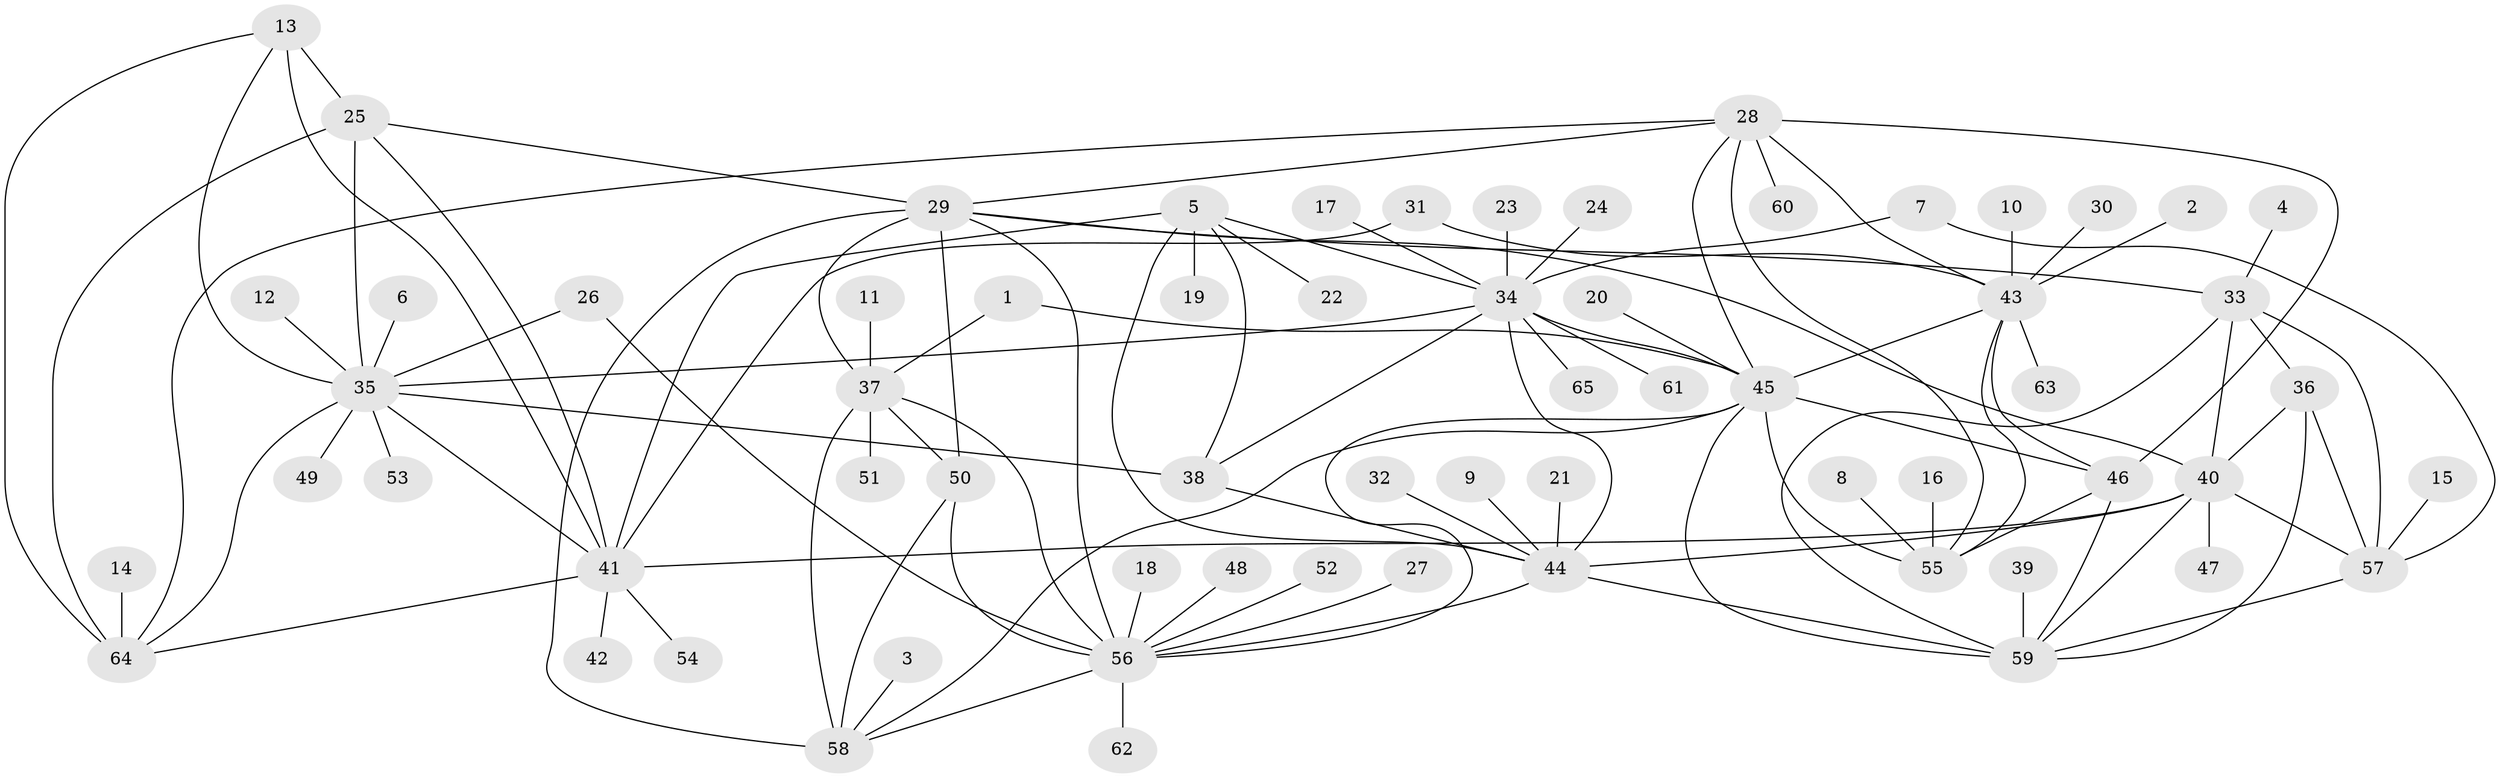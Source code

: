 // original degree distribution, {8: 0.03875968992248062, 7: 0.046511627906976744, 14: 0.015503875968992248, 9: 0.046511627906976744, 11: 0.007751937984496124, 10: 0.015503875968992248, 6: 0.031007751937984496, 12: 0.015503875968992248, 5: 0.007751937984496124, 16: 0.007751937984496124, 1: 0.5736434108527132, 2: 0.17829457364341086, 3: 0.015503875968992248}
// Generated by graph-tools (version 1.1) at 2025/26/03/09/25 03:26:42]
// undirected, 65 vertices, 108 edges
graph export_dot {
graph [start="1"]
  node [color=gray90,style=filled];
  1;
  2;
  3;
  4;
  5;
  6;
  7;
  8;
  9;
  10;
  11;
  12;
  13;
  14;
  15;
  16;
  17;
  18;
  19;
  20;
  21;
  22;
  23;
  24;
  25;
  26;
  27;
  28;
  29;
  30;
  31;
  32;
  33;
  34;
  35;
  36;
  37;
  38;
  39;
  40;
  41;
  42;
  43;
  44;
  45;
  46;
  47;
  48;
  49;
  50;
  51;
  52;
  53;
  54;
  55;
  56;
  57;
  58;
  59;
  60;
  61;
  62;
  63;
  64;
  65;
  1 -- 37 [weight=1.0];
  1 -- 45 [weight=1.0];
  2 -- 43 [weight=1.0];
  3 -- 58 [weight=1.0];
  4 -- 33 [weight=1.0];
  5 -- 19 [weight=1.0];
  5 -- 22 [weight=1.0];
  5 -- 34 [weight=2.0];
  5 -- 38 [weight=2.0];
  5 -- 41 [weight=1.0];
  5 -- 44 [weight=4.0];
  6 -- 35 [weight=1.0];
  7 -- 34 [weight=1.0];
  7 -- 57 [weight=1.0];
  8 -- 55 [weight=1.0];
  9 -- 44 [weight=1.0];
  10 -- 43 [weight=1.0];
  11 -- 37 [weight=1.0];
  12 -- 35 [weight=1.0];
  13 -- 25 [weight=2.0];
  13 -- 35 [weight=1.0];
  13 -- 41 [weight=1.0];
  13 -- 64 [weight=1.0];
  14 -- 64 [weight=1.0];
  15 -- 57 [weight=1.0];
  16 -- 55 [weight=1.0];
  17 -- 34 [weight=1.0];
  18 -- 56 [weight=1.0];
  20 -- 45 [weight=1.0];
  21 -- 44 [weight=1.0];
  23 -- 34 [weight=1.0];
  24 -- 34 [weight=1.0];
  25 -- 29 [weight=1.0];
  25 -- 35 [weight=2.0];
  25 -- 41 [weight=2.0];
  25 -- 64 [weight=2.0];
  26 -- 35 [weight=1.0];
  26 -- 56 [weight=1.0];
  27 -- 56 [weight=1.0];
  28 -- 29 [weight=1.0];
  28 -- 43 [weight=1.0];
  28 -- 45 [weight=1.0];
  28 -- 46 [weight=2.0];
  28 -- 55 [weight=1.0];
  28 -- 60 [weight=1.0];
  28 -- 64 [weight=1.0];
  29 -- 33 [weight=1.0];
  29 -- 37 [weight=2.0];
  29 -- 40 [weight=1.0];
  29 -- 50 [weight=2.0];
  29 -- 56 [weight=2.0];
  29 -- 58 [weight=2.0];
  30 -- 43 [weight=1.0];
  31 -- 41 [weight=1.0];
  31 -- 43 [weight=1.0];
  32 -- 44 [weight=1.0];
  33 -- 36 [weight=2.0];
  33 -- 40 [weight=2.0];
  33 -- 57 [weight=2.0];
  33 -- 59 [weight=2.0];
  34 -- 35 [weight=1.0];
  34 -- 38 [weight=1.0];
  34 -- 44 [weight=2.0];
  34 -- 45 [weight=1.0];
  34 -- 61 [weight=1.0];
  34 -- 65 [weight=1.0];
  35 -- 38 [weight=1.0];
  35 -- 41 [weight=1.0];
  35 -- 49 [weight=1.0];
  35 -- 53 [weight=1.0];
  35 -- 64 [weight=1.0];
  36 -- 40 [weight=1.0];
  36 -- 57 [weight=1.0];
  36 -- 59 [weight=1.0];
  37 -- 50 [weight=1.0];
  37 -- 51 [weight=1.0];
  37 -- 56 [weight=1.0];
  37 -- 58 [weight=1.0];
  38 -- 44 [weight=2.0];
  39 -- 59 [weight=1.0];
  40 -- 41 [weight=1.0];
  40 -- 44 [weight=1.0];
  40 -- 47 [weight=1.0];
  40 -- 57 [weight=1.0];
  40 -- 59 [weight=1.0];
  41 -- 42 [weight=1.0];
  41 -- 54 [weight=1.0];
  41 -- 64 [weight=1.0];
  43 -- 45 [weight=1.0];
  43 -- 46 [weight=2.0];
  43 -- 55 [weight=1.0];
  43 -- 63 [weight=1.0];
  44 -- 56 [weight=1.0];
  44 -- 59 [weight=1.0];
  45 -- 46 [weight=2.0];
  45 -- 55 [weight=1.0];
  45 -- 56 [weight=1.0];
  45 -- 58 [weight=1.0];
  45 -- 59 [weight=1.0];
  46 -- 55 [weight=2.0];
  46 -- 59 [weight=1.0];
  48 -- 56 [weight=1.0];
  50 -- 56 [weight=1.0];
  50 -- 58 [weight=1.0];
  52 -- 56 [weight=1.0];
  56 -- 58 [weight=1.0];
  56 -- 62 [weight=1.0];
  57 -- 59 [weight=1.0];
}
